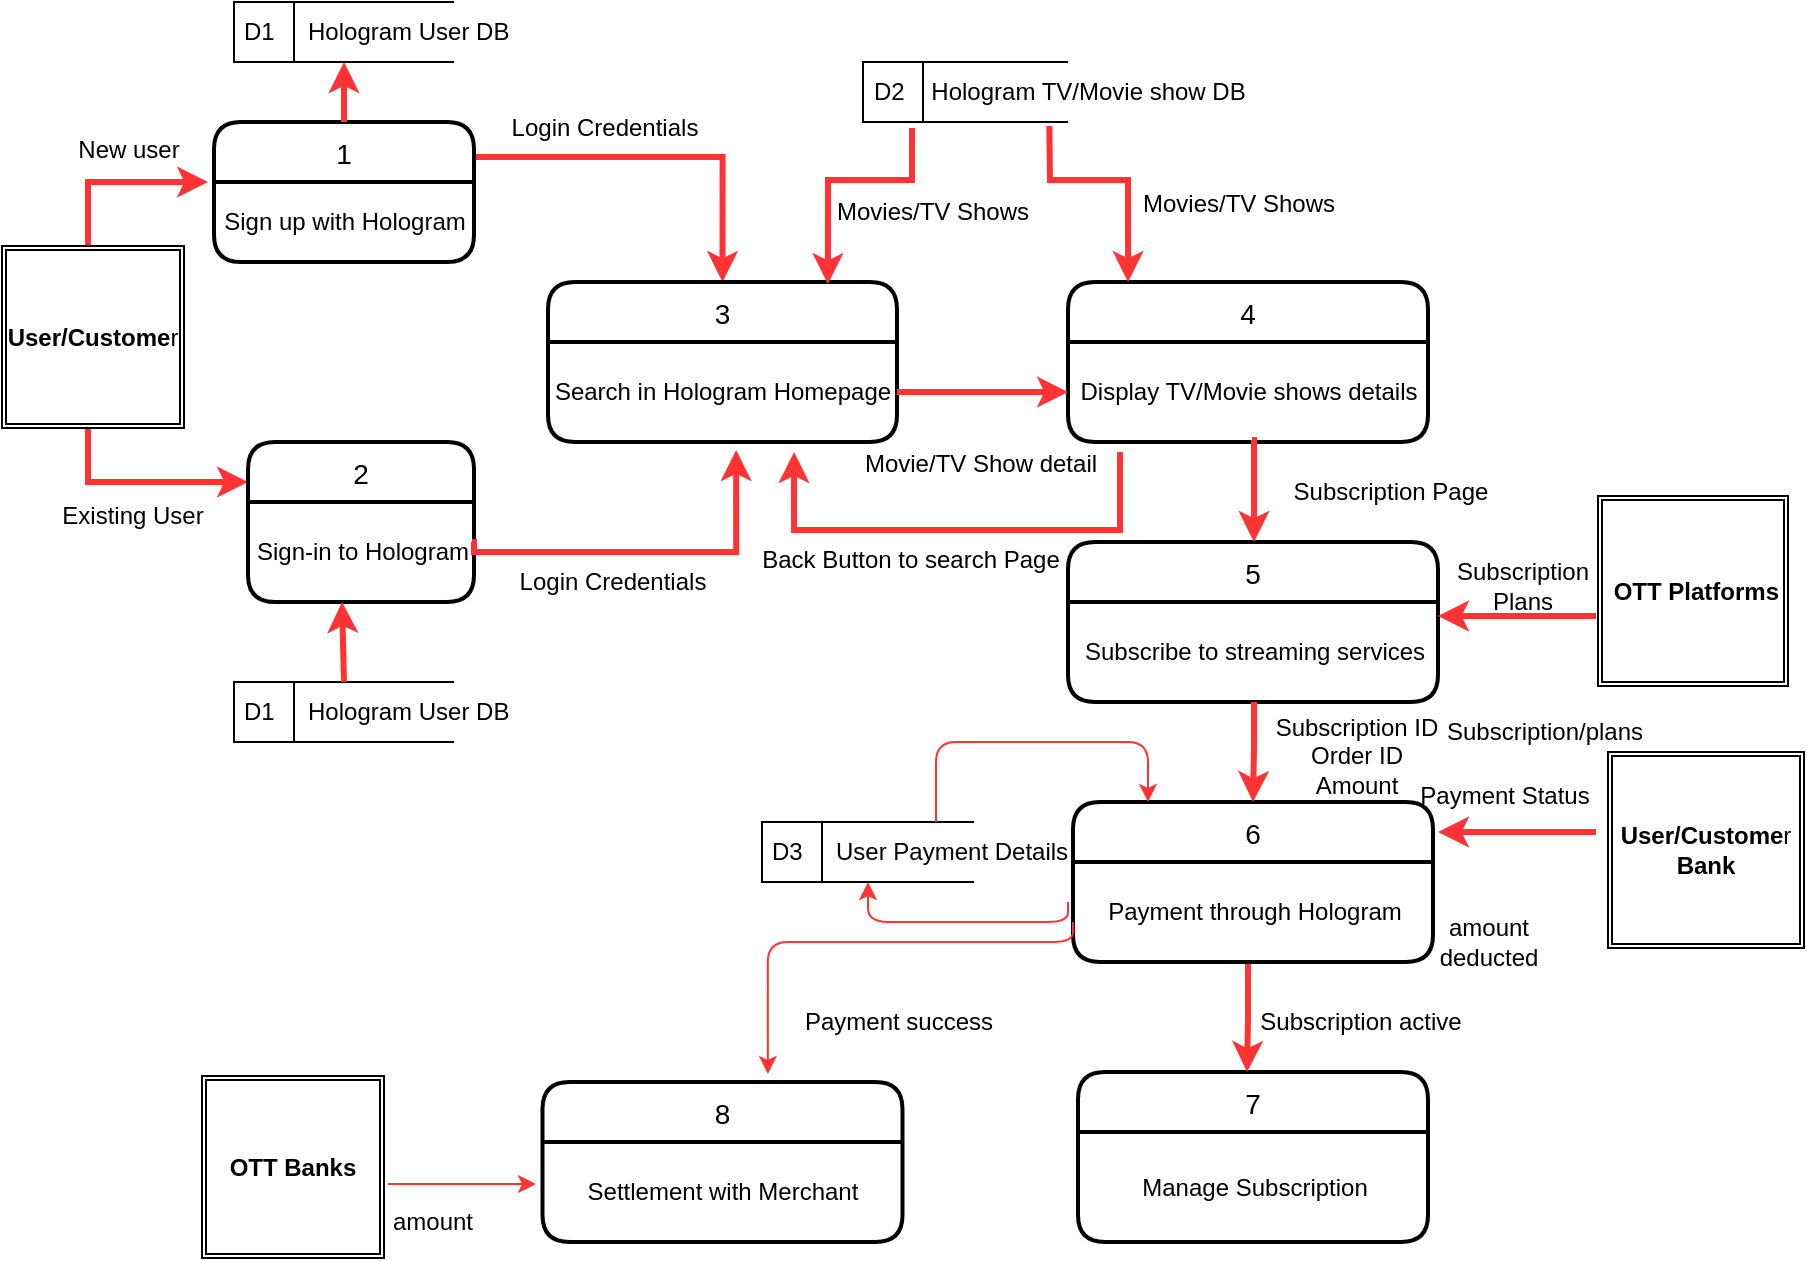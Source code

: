 <mxfile version="13.10.6" type="github">
  <diagram id="MY9PlB7ft-bpY4L-uhnj" name="Page-1">
    <mxGraphModel dx="946" dy="651" grid="0" gridSize="10" guides="1" tooltips="1" connect="1" arrows="1" fold="1" page="1" pageScale="1" pageWidth="827" pageHeight="1169" math="0" shadow="0">
      <root>
        <mxCell id="0" />
        <mxCell id="1" parent="0" />
        <mxCell id="Iza76VuhR1Gx-UY5kcg5-1" value="" style="endArrow=classic;html=1;fillColor=#FF0000;strokeColor=#FF3333;rounded=0;strokeWidth=3;" parent="1" edge="1">
          <mxGeometry width="50" height="50" relative="1" as="geometry">
            <mxPoint x="100" y="150" as="sourcePoint" />
            <mxPoint x="160" y="100" as="targetPoint" />
            <Array as="points">
              <mxPoint x="100" y="100" />
            </Array>
          </mxGeometry>
        </mxCell>
        <mxCell id="Iza76VuhR1Gx-UY5kcg5-2" value="" style="endArrow=classic;html=1;fillColor=#FF0000;strokeColor=#FF3333;exitX=0.75;exitY=1;exitDx=0;exitDy=0;entryX=0;entryY=0.25;entryDx=0;entryDy=0;rounded=0;strokeWidth=3;" parent="1" target="Iza76VuhR1Gx-UY5kcg5-6" edge="1">
          <mxGeometry width="50" height="50" relative="1" as="geometry">
            <mxPoint x="100" y="200" as="sourcePoint" />
            <mxPoint x="414" y="340" as="targetPoint" />
            <Array as="points">
              <mxPoint x="100" y="250" />
            </Array>
          </mxGeometry>
        </mxCell>
        <mxCell id="Iza76VuhR1Gx-UY5kcg5-3" value="" style="edgeStyle=segmentEdgeStyle;endArrow=classic;html=1;strokeColor=#FF3333;fillColor=#FF0000;entryX=0.5;entryY=0;entryDx=0;entryDy=0;exitX=1;exitY=0.25;exitDx=0;exitDy=0;rounded=0;strokeWidth=3;" parent="1" source="Iza76VuhR1Gx-UY5kcg5-4" target="Iza76VuhR1Gx-UY5kcg5-8" edge="1">
          <mxGeometry width="50" height="50" relative="1" as="geometry">
            <mxPoint x="570" y="170" as="sourcePoint" />
            <mxPoint x="499.72" y="141" as="targetPoint" />
            <Array as="points" />
          </mxGeometry>
        </mxCell>
        <mxCell id="Iza76VuhR1Gx-UY5kcg5-4" value="1" style="swimlane;childLayout=stackLayout;horizontal=1;startSize=30;horizontalStack=0;rounded=1;fontSize=14;fontStyle=0;strokeWidth=2;resizeParent=0;resizeLast=1;shadow=0;dashed=0;align=center;" parent="1" vertex="1">
          <mxGeometry x="163" y="70" width="130" height="70" as="geometry">
            <mxRectangle x="20" y="370" width="40" height="30" as="alternateBounds" />
          </mxGeometry>
        </mxCell>
        <mxCell id="Iza76VuhR1Gx-UY5kcg5-5" value="Sign up with Hologram" style="text;html=1;align=center;verticalAlign=middle;resizable=0;points=[];autosize=1;" parent="Iza76VuhR1Gx-UY5kcg5-4" vertex="1">
          <mxGeometry y="30" width="130" height="40" as="geometry" />
        </mxCell>
        <mxCell id="Iza76VuhR1Gx-UY5kcg5-6" value="2" style="swimlane;childLayout=stackLayout;horizontal=1;startSize=30;horizontalStack=0;rounded=1;fontSize=14;fontStyle=0;strokeWidth=2;resizeParent=0;resizeLast=1;shadow=0;dashed=0;align=center;" parent="1" vertex="1">
          <mxGeometry x="180" y="230" width="113" height="80" as="geometry">
            <mxRectangle x="20" y="370" width="40" height="30" as="alternateBounds" />
          </mxGeometry>
        </mxCell>
        <mxCell id="Iza76VuhR1Gx-UY5kcg5-7" value="Sign-in to Hologram" style="text;html=1;align=center;verticalAlign=middle;resizable=0;points=[];autosize=1;" parent="Iza76VuhR1Gx-UY5kcg5-6" vertex="1">
          <mxGeometry y="30" width="113" height="50" as="geometry" />
        </mxCell>
        <mxCell id="Iza76VuhR1Gx-UY5kcg5-8" value="3" style="swimlane;childLayout=stackLayout;horizontal=1;startSize=30;horizontalStack=0;rounded=1;fontSize=14;fontStyle=0;strokeWidth=2;resizeParent=0;resizeLast=1;shadow=0;dashed=0;align=center;" parent="1" vertex="1">
          <mxGeometry x="330" y="150" width="174.5" height="80" as="geometry">
            <mxRectangle x="20" y="370" width="40" height="30" as="alternateBounds" />
          </mxGeometry>
        </mxCell>
        <mxCell id="Iza76VuhR1Gx-UY5kcg5-9" value="Search in Hologram Homepage" style="text;html=1;align=center;verticalAlign=middle;resizable=0;points=[];autosize=1;" parent="Iza76VuhR1Gx-UY5kcg5-8" vertex="1">
          <mxGeometry y="30" width="174.5" height="50" as="geometry" />
        </mxCell>
        <mxCell id="Iza76VuhR1Gx-UY5kcg5-10" value="4" style="swimlane;childLayout=stackLayout;horizontal=1;startSize=30;horizontalStack=0;rounded=1;fontSize=14;fontStyle=0;strokeWidth=2;resizeParent=0;resizeLast=1;shadow=0;dashed=0;align=center;" parent="1" vertex="1">
          <mxGeometry x="590" y="150" width="180" height="80" as="geometry">
            <mxRectangle x="20" y="370" width="40" height="30" as="alternateBounds" />
          </mxGeometry>
        </mxCell>
        <mxCell id="Iza76VuhR1Gx-UY5kcg5-11" value="Display TV/Movie shows details" style="text;html=1;align=center;verticalAlign=middle;resizable=0;points=[];autosize=1;" parent="Iza76VuhR1Gx-UY5kcg5-10" vertex="1">
          <mxGeometry y="30" width="180" height="50" as="geometry" />
        </mxCell>
        <mxCell id="Iza76VuhR1Gx-UY5kcg5-12" value="D2&amp;nbsp; &amp;nbsp; Hologram TV/Movie show DB" style="html=1;dashed=0;whitespace=wrap;shape=mxgraph.dfd.dataStoreID;align=left;spacingLeft=3;points=[[0,0],[0.5,0],[1,0],[0,0.5],[1,0.5],[0,1],[0.5,1],[1,1]];" parent="1" vertex="1">
          <mxGeometry x="487.5" y="40" width="102.5" height="30" as="geometry" />
        </mxCell>
        <mxCell id="Iza76VuhR1Gx-UY5kcg5-13" value="D1&amp;nbsp; &amp;nbsp; &amp;nbsp;Hologram User DB" style="html=1;dashed=0;whitespace=wrap;shape=mxgraph.dfd.dataStoreID;align=left;spacingLeft=3;points=[[0,0],[0.5,0],[1,0],[0,0.5],[1,0.5],[0,1],[0.5,1],[1,1]];" parent="1" vertex="1">
          <mxGeometry x="173" y="350" width="110" height="30" as="geometry" />
        </mxCell>
        <mxCell id="Iza76VuhR1Gx-UY5kcg5-14" value="5" style="swimlane;childLayout=stackLayout;horizontal=1;startSize=30;horizontalStack=0;rounded=1;fontSize=14;fontStyle=0;strokeWidth=2;resizeParent=0;resizeLast=1;shadow=0;dashed=0;align=center;" parent="1" vertex="1">
          <mxGeometry x="590" y="280" width="185" height="80" as="geometry">
            <mxRectangle x="20" y="370" width="40" height="30" as="alternateBounds" />
          </mxGeometry>
        </mxCell>
        <mxCell id="Iza76VuhR1Gx-UY5kcg5-15" value="Subscribe to streaming services" style="text;html=1;align=center;verticalAlign=middle;resizable=0;points=[];autosize=1;" parent="Iza76VuhR1Gx-UY5kcg5-14" vertex="1">
          <mxGeometry y="30" width="185" height="50" as="geometry" />
        </mxCell>
        <mxCell id="Iza76VuhR1Gx-UY5kcg5-16" value="6" style="swimlane;childLayout=stackLayout;horizontal=1;startSize=30;horizontalStack=0;rounded=1;fontSize=14;fontStyle=0;strokeWidth=2;resizeParent=0;resizeLast=1;shadow=0;dashed=0;align=center;" parent="1" vertex="1">
          <mxGeometry x="592.5" y="410" width="180" height="80" as="geometry">
            <mxRectangle x="20" y="370" width="40" height="30" as="alternateBounds" />
          </mxGeometry>
        </mxCell>
        <mxCell id="Iza76VuhR1Gx-UY5kcg5-17" value="Payment through Hologram" style="text;html=1;align=center;verticalAlign=middle;resizable=0;points=[];autosize=1;" parent="Iza76VuhR1Gx-UY5kcg5-16" vertex="1">
          <mxGeometry y="30" width="180" height="50" as="geometry" />
        </mxCell>
        <mxCell id="Iza76VuhR1Gx-UY5kcg5-18" value="7" style="swimlane;childLayout=stackLayout;horizontal=1;startSize=30;horizontalStack=0;rounded=1;fontSize=14;fontStyle=0;strokeWidth=2;resizeParent=0;resizeLast=1;shadow=0;dashed=0;align=center;" parent="1" vertex="1">
          <mxGeometry x="595" y="545" width="175" height="85" as="geometry">
            <mxRectangle x="20" y="370" width="40" height="30" as="alternateBounds" />
          </mxGeometry>
        </mxCell>
        <mxCell id="Iza76VuhR1Gx-UY5kcg5-19" value="Manage Subscription" style="text;html=1;align=center;verticalAlign=middle;resizable=0;points=[];autosize=1;" parent="Iza76VuhR1Gx-UY5kcg5-18" vertex="1">
          <mxGeometry y="30" width="175" height="55" as="geometry" />
        </mxCell>
        <mxCell id="Iza76VuhR1Gx-UY5kcg5-20" value="8" style="swimlane;childLayout=stackLayout;horizontal=1;startSize=30;horizontalStack=0;rounded=1;fontSize=14;fontStyle=0;strokeWidth=2;resizeParent=0;resizeLast=1;shadow=0;dashed=0;align=center;" parent="1" vertex="1">
          <mxGeometry x="327.25" y="550" width="180" height="80" as="geometry">
            <mxRectangle x="20" y="370" width="40" height="30" as="alternateBounds" />
          </mxGeometry>
        </mxCell>
        <mxCell id="Iza76VuhR1Gx-UY5kcg5-21" value="Settlement with Merchant" style="text;html=1;align=center;verticalAlign=middle;resizable=0;points=[];autosize=1;" parent="Iza76VuhR1Gx-UY5kcg5-20" vertex="1">
          <mxGeometry y="30" width="180" height="50" as="geometry" />
        </mxCell>
        <mxCell id="Iza76VuhR1Gx-UY5kcg5-22" value="D1&amp;nbsp; &amp;nbsp; &amp;nbsp;Hologram User DB" style="html=1;dashed=0;whitespace=wrap;shape=mxgraph.dfd.dataStoreID;align=left;spacingLeft=3;points=[[0,0],[0.5,0],[1,0],[0,0.5],[1,0.5],[0,1],[0.5,1],[1,1]];" parent="1" vertex="1">
          <mxGeometry x="173" y="10" width="110" height="30" as="geometry" />
        </mxCell>
        <mxCell id="Iza76VuhR1Gx-UY5kcg5-23" value="" style="endArrow=classic;html=1;fillColor=#FF0000;strokeColor=#FF3333;entryX=0.5;entryY=1;entryDx=0;entryDy=0;exitX=0.5;exitY=0;exitDx=0;exitDy=0;rounded=0;strokeWidth=3;" parent="1" source="Iza76VuhR1Gx-UY5kcg5-4" target="Iza76VuhR1Gx-UY5kcg5-22" edge="1">
          <mxGeometry width="50" height="50" relative="1" as="geometry">
            <mxPoint x="218" y="67" as="sourcePoint" />
            <mxPoint x="250" y="58" as="targetPoint" />
          </mxGeometry>
        </mxCell>
        <mxCell id="Iza76VuhR1Gx-UY5kcg5-24" value="" style="edgeStyle=segmentEdgeStyle;endArrow=classic;html=1;strokeColor=#FF3333;fillColor=#FF0000;entryX=0.539;entryY=1.08;entryDx=0;entryDy=0;entryPerimeter=0;exitX=0.991;exitY=0.4;exitDx=0;exitDy=0;exitPerimeter=0;rounded=0;strokeWidth=3;" parent="1" source="Iza76VuhR1Gx-UY5kcg5-7" target="Iza76VuhR1Gx-UY5kcg5-9" edge="1">
          <mxGeometry width="50" height="50" relative="1" as="geometry">
            <mxPoint x="293" y="277" as="sourcePoint" />
            <mxPoint x="488" y="217" as="targetPoint" />
            <Array as="points">
              <mxPoint x="293" y="280" />
              <mxPoint x="293" y="285" />
              <mxPoint x="424" y="285" />
            </Array>
          </mxGeometry>
        </mxCell>
        <mxCell id="Iza76VuhR1Gx-UY5kcg5-25" value="" style="endArrow=classic;html=1;fillColor=#FF0000;strokeColor=#FF3333;exitX=0.5;exitY=0;exitDx=0;exitDy=0;entryX=0.416;entryY=1;entryDx=0;entryDy=0;entryPerimeter=0;rounded=0;strokeWidth=3;" parent="1" source="Iza76VuhR1Gx-UY5kcg5-13" target="Iza76VuhR1Gx-UY5kcg5-7" edge="1">
          <mxGeometry width="50" height="50" relative="1" as="geometry">
            <mxPoint x="110" y="210" as="sourcePoint" />
            <mxPoint x="230" y="313" as="targetPoint" />
            <Array as="points" />
          </mxGeometry>
        </mxCell>
        <mxCell id="Iza76VuhR1Gx-UY5kcg5-26" value="" style="endArrow=classic;html=1;fillColor=#FF0000;strokeColor=#FF3333;entryX=0.802;entryY=0.013;entryDx=0;entryDy=0;entryPerimeter=0;rounded=0;strokeWidth=3;" parent="1" target="Iza76VuhR1Gx-UY5kcg5-8" edge="1">
          <mxGeometry width="50" height="50" relative="1" as="geometry">
            <mxPoint x="512" y="73" as="sourcePoint" />
            <mxPoint x="475" y="145" as="targetPoint" />
            <Array as="points">
              <mxPoint x="512" y="99" />
              <mxPoint x="470" y="99" />
            </Array>
          </mxGeometry>
        </mxCell>
        <mxCell id="Iza76VuhR1Gx-UY5kcg5-27" value="" style="edgeStyle=segmentEdgeStyle;endArrow=classic;html=1;strokeColor=#FF3333;fillColor=#FF0000;rounded=0;strokeWidth=3;" parent="1" source="Iza76VuhR1Gx-UY5kcg5-9" edge="1">
          <mxGeometry width="50" height="50" relative="1" as="geometry">
            <mxPoint x="520" y="210" as="sourcePoint" />
            <mxPoint x="590" y="205" as="targetPoint" />
            <Array as="points" />
          </mxGeometry>
        </mxCell>
        <mxCell id="Iza76VuhR1Gx-UY5kcg5-28" value="" style="edgeStyle=segmentEdgeStyle;endArrow=classic;html=1;strokeColor=#FF3333;fillColor=#FF0000;exitX=0.511;exitY=0.98;exitDx=0;exitDy=0;exitPerimeter=0;rounded=0;strokeWidth=3;" parent="1" source="Iza76VuhR1Gx-UY5kcg5-11" edge="1">
          <mxGeometry width="50" height="50" relative="1" as="geometry">
            <mxPoint x="683" y="240" as="sourcePoint" />
            <mxPoint x="683" y="280" as="targetPoint" />
            <Array as="points">
              <mxPoint x="683" y="229" />
            </Array>
          </mxGeometry>
        </mxCell>
        <mxCell id="Iza76VuhR1Gx-UY5kcg5-29" value="" style="edgeStyle=segmentEdgeStyle;endArrow=classic;html=1;strokeColor=#FF3333;fillColor=#FF0000;entryX=0.5;entryY=0;entryDx=0;entryDy=0;rounded=0;strokeWidth=3;" parent="1" target="Iza76VuhR1Gx-UY5kcg5-16" edge="1">
          <mxGeometry width="50" height="50" relative="1" as="geometry">
            <mxPoint x="683" y="360" as="sourcePoint" />
            <mxPoint x="693" y="380" as="targetPoint" />
            <Array as="points">
              <mxPoint x="683" y="383" />
            </Array>
          </mxGeometry>
        </mxCell>
        <mxCell id="Iza76VuhR1Gx-UY5kcg5-30" value="" style="edgeStyle=segmentEdgeStyle;endArrow=classic;html=1;strokeColor=#FF3333;fillColor=#FF0000;entryX=0.5;entryY=0;entryDx=0;entryDy=0;rounded=0;strokeWidth=3;" parent="1" edge="1">
          <mxGeometry width="50" height="50" relative="1" as="geometry">
            <mxPoint x="680" y="491" as="sourcePoint" />
            <mxPoint x="679.5" y="545" as="targetPoint" />
            <Array as="points">
              <mxPoint x="680" y="518" />
            </Array>
          </mxGeometry>
        </mxCell>
        <mxCell id="Iza76VuhR1Gx-UY5kcg5-31" value="" style="edgeStyle=segmentEdgeStyle;endArrow=classic;html=1;strokeColor=#FF3333;fillColor=#FF0000;exitX=0;exitY=0.75;exitDx=0;exitDy=0;entryX=0.626;entryY=-0.05;entryDx=0;entryDy=0;entryPerimeter=0;" parent="1" source="Iza76VuhR1Gx-UY5kcg5-16" target="Iza76VuhR1Gx-UY5kcg5-20" edge="1">
          <mxGeometry width="50" height="50" relative="1" as="geometry">
            <mxPoint x="561" y="480" as="sourcePoint" />
            <mxPoint x="440" y="540" as="targetPoint" />
            <Array as="points">
              <mxPoint x="593" y="480" />
              <mxPoint x="440" y="480" />
            </Array>
          </mxGeometry>
        </mxCell>
        <mxCell id="Iza76VuhR1Gx-UY5kcg5-32" value="" style="endArrow=classic;html=1;fillColor=#FF0000;strokeColor=#FF3333;exitX=0.909;exitY=1.067;exitDx=0;exitDy=0;exitPerimeter=0;entryX=0.167;entryY=0;entryDx=0;entryDy=0;entryPerimeter=0;rounded=0;strokeWidth=3;" parent="1" source="Iza76VuhR1Gx-UY5kcg5-12" target="Iza76VuhR1Gx-UY5kcg5-10" edge="1">
          <mxGeometry width="50" height="50" relative="1" as="geometry">
            <mxPoint x="480" y="113" as="sourcePoint" />
            <mxPoint x="630" y="102" as="targetPoint" />
            <Array as="points">
              <mxPoint x="581" y="99" />
              <mxPoint x="620" y="99" />
            </Array>
          </mxGeometry>
        </mxCell>
        <mxCell id="Iza76VuhR1Gx-UY5kcg5-33" value="" style="edgeStyle=segmentEdgeStyle;endArrow=classic;html=1;strokeColor=#FF3333;fillColor=#FF0000;rounded=0;strokeWidth=3;" parent="1" target="Iza76VuhR1Gx-UY5kcg5-15" edge="1">
          <mxGeometry width="50" height="50" relative="1" as="geometry">
            <mxPoint x="810" y="317" as="sourcePoint" />
            <mxPoint x="778" y="339" as="targetPoint" />
            <Array as="points">
              <mxPoint x="854" y="317" />
              <mxPoint x="854" y="317" />
            </Array>
          </mxGeometry>
        </mxCell>
        <mxCell id="Iza76VuhR1Gx-UY5kcg5-34" value="D3&amp;nbsp; &amp;nbsp; &amp;nbsp;User Payment Details" style="html=1;dashed=0;whitespace=wrap;shape=mxgraph.dfd.dataStoreID;align=left;spacingLeft=3;points=[[0,0],[0.5,0],[1,0],[0,0.5],[1,0.5],[0,1],[0.5,1],[1,1]];" parent="1" vertex="1">
          <mxGeometry x="437" y="420" width="106" height="30" as="geometry" />
        </mxCell>
        <mxCell id="Iza76VuhR1Gx-UY5kcg5-35" value="" style="edgeStyle=segmentEdgeStyle;endArrow=classic;html=1;strokeColor=#FF3333;fillColor=#FF0000;" parent="1" edge="1">
          <mxGeometry width="50" height="50" relative="1" as="geometry">
            <mxPoint x="524" y="420" as="sourcePoint" />
            <mxPoint x="630" y="410" as="targetPoint" />
            <Array as="points">
              <mxPoint x="524" y="380" />
              <mxPoint x="630" y="380" />
            </Array>
          </mxGeometry>
        </mxCell>
        <mxCell id="Iza76VuhR1Gx-UY5kcg5-36" value="" style="edgeStyle=segmentEdgeStyle;endArrow=classic;html=1;strokeColor=#FF3333;fillColor=#FF0000;entryX=0.5;entryY=1;entryDx=0;entryDy=0;" parent="1" target="Iza76VuhR1Gx-UY5kcg5-34" edge="1">
          <mxGeometry width="50" height="50" relative="1" as="geometry">
            <mxPoint x="590" y="460" as="sourcePoint" />
            <mxPoint x="490" y="460" as="targetPoint" />
            <Array as="points">
              <mxPoint x="590" y="470" />
              <mxPoint x="490" y="470" />
            </Array>
          </mxGeometry>
        </mxCell>
        <mxCell id="Iza76VuhR1Gx-UY5kcg5-38" value="" style="edgeStyle=segmentEdgeStyle;endArrow=classic;html=1;strokeColor=#FF3333;fillColor=#FF0000;exitX=1;exitY=0.75;exitDx=0;exitDy=0;" parent="1" edge="1">
          <mxGeometry width="50" height="50" relative="1" as="geometry">
            <mxPoint x="250" y="601" as="sourcePoint" />
            <mxPoint x="324" y="601" as="targetPoint" />
            <Array as="points">
              <mxPoint x="324" y="601" />
            </Array>
          </mxGeometry>
        </mxCell>
        <mxCell id="Iza76VuhR1Gx-UY5kcg5-39" value="&lt;span style=&quot;color: rgba(0 , 0 , 0 , 0) ; font-family: monospace ; font-size: 0px&quot;&gt;%3CmxGraphModel%3E%3Croot%3E%3CmxCell%20id%3D%220%22%2F%3E%3CmxCell%20id%3D%221%22%20parent%3D%220%22%2F%3E%3CmxCell%20id%3D%222%22%20value%3D%22Login%20Credential%22%20style%3D%22text%3Bhtml%3D1%3Balign%3Dcenter%3BverticalAlign%3Dmiddle%3Bresizable%3D0%3Bpoints%3D%5B%5D%3Bautosize%3D1%3B%22%20vertex%3D%221%22%20parent%3D%221%22%3E%3CmxGeometry%20x%3D%22360%22%20y%3D%2260%22%20width%3D%22100%22%20height%3D%2220%22%20as%3D%22geometry%22%2F%3E%3C%2FmxCell%3E%3C%2Froot%3E%3C%2FmxGraphModel%3E&lt;/span&gt;" style="text;html=1;resizable=0;autosize=1;align=center;verticalAlign=middle;points=[];fillColor=none;strokeColor=none;rounded=0;" parent="1" vertex="1">
          <mxGeometry x="400" y="310" width="20" height="20" as="geometry" />
        </mxCell>
        <mxCell id="Iza76VuhR1Gx-UY5kcg5-40" value="New user" style="text;html=1;align=center;verticalAlign=middle;resizable=0;points=[];autosize=1;" parent="1" vertex="1">
          <mxGeometry x="85" y="74" width="70" height="20" as="geometry" />
        </mxCell>
        <mxCell id="Iza76VuhR1Gx-UY5kcg5-41" value="Existing User" style="text;html=1;align=center;verticalAlign=middle;resizable=0;points=[];autosize=1;" parent="1" vertex="1">
          <mxGeometry x="77" y="257" width="90" height="20" as="geometry" />
        </mxCell>
        <mxCell id="Iza76VuhR1Gx-UY5kcg5-42" value="Login Credentials" style="text;html=1;align=center;verticalAlign=middle;resizable=0;points=[];autosize=1;" parent="1" vertex="1">
          <mxGeometry x="306" y="64" width="103" height="18" as="geometry" />
        </mxCell>
        <mxCell id="Iza76VuhR1Gx-UY5kcg5-43" value="Login Credentials" style="text;html=1;align=center;verticalAlign=middle;resizable=0;points=[];autosize=1;" parent="1" vertex="1">
          <mxGeometry x="310" y="291" width="103" height="18" as="geometry" />
        </mxCell>
        <mxCell id="Iza76VuhR1Gx-UY5kcg5-44" value="Movie/TV Show detail" style="text;html=1;align=center;verticalAlign=middle;resizable=0;points=[];autosize=1;" parent="1" vertex="1">
          <mxGeometry x="483" y="232" width="126" height="18" as="geometry" />
        </mxCell>
        <mxCell id="Iza76VuhR1Gx-UY5kcg5-45" value="Subscription Page" style="text;html=1;align=center;verticalAlign=middle;resizable=0;points=[];autosize=1;" parent="1" vertex="1">
          <mxGeometry x="697" y="246" width="107" height="18" as="geometry" />
        </mxCell>
        <mxCell id="Iza76VuhR1Gx-UY5kcg5-46" value="Subscription/plans" style="text;html=1;align=center;verticalAlign=middle;resizable=0;points=[];autosize=1;" parent="1" vertex="1">
          <mxGeometry x="772.5" y="365" width="110" height="20" as="geometry" />
        </mxCell>
        <mxCell id="Iza76VuhR1Gx-UY5kcg5-47" value="&lt;div&gt;Subscription ID&lt;/div&gt;&lt;div&gt;Order ID&lt;/div&gt;&lt;div&gt;Amount&lt;br&gt;&lt;/div&gt;" style="text;html=1;align=center;verticalAlign=middle;resizable=0;points=[];autosize=1;" parent="1" vertex="1">
          <mxGeometry x="688" y="364" width="91" height="46" as="geometry" />
        </mxCell>
        <mxCell id="Iza76VuhR1Gx-UY5kcg5-48" value="amount &lt;br&gt;deducted" style="text;html=1;align=center;verticalAlign=middle;resizable=0;points=[];autosize=1;" parent="1" vertex="1">
          <mxGeometry x="770" y="465" width="60" height="30" as="geometry" />
        </mxCell>
        <mxCell id="Iza76VuhR1Gx-UY5kcg5-49" value="Subscription active" style="text;html=1;align=center;verticalAlign=middle;resizable=0;points=[];autosize=1;" parent="1" vertex="1">
          <mxGeometry x="680" y="511" width="111" height="18" as="geometry" />
        </mxCell>
        <mxCell id="Iza76VuhR1Gx-UY5kcg5-50" value="Payment success" style="text;html=1;align=center;verticalAlign=middle;resizable=0;points=[];autosize=1;" parent="1" vertex="1">
          <mxGeometry x="450" y="510" width="110" height="20" as="geometry" />
        </mxCell>
        <mxCell id="Iza76VuhR1Gx-UY5kcg5-51" value="amount" style="text;html=1;align=center;verticalAlign=middle;resizable=0;points=[];autosize=1;" parent="1" vertex="1">
          <mxGeometry x="242.25" y="610" width="60" height="20" as="geometry" />
        </mxCell>
        <mxCell id="StVCQytyxGDM6ouXBsY7-1" value="&lt;b&gt;User/Custome&lt;/b&gt;r" style="shape=ext;double=1;whiteSpace=wrap;html=1;aspect=fixed;" vertex="1" parent="1">
          <mxGeometry x="57" y="132" width="91" height="91" as="geometry" />
        </mxCell>
        <mxCell id="StVCQytyxGDM6ouXBsY7-3" value="Movies/TV Shows" style="text;html=1;align=center;verticalAlign=middle;resizable=0;points=[];autosize=1;" vertex="1" parent="1">
          <mxGeometry x="469" y="106" width="106" height="18" as="geometry" />
        </mxCell>
        <mxCell id="StVCQytyxGDM6ouXBsY7-4" value="Movies/TV Shows" style="text;html=1;align=center;verticalAlign=middle;resizable=0;points=[];autosize=1;" vertex="1" parent="1">
          <mxGeometry x="622" y="102" width="106" height="18" as="geometry" />
        </mxCell>
        <mxCell id="StVCQytyxGDM6ouXBsY7-5" value="&lt;b&gt;&lt;span&gt;&amp;nbsp;OTT Platforms&lt;/span&gt;&lt;/b&gt;" style="shape=ext;double=1;whiteSpace=wrap;html=1;aspect=fixed;" vertex="1" parent="1">
          <mxGeometry x="855" y="257" width="95" height="95" as="geometry" />
        </mxCell>
        <mxCell id="StVCQytyxGDM6ouXBsY7-6" value="&lt;b&gt;User/Custome&lt;/b&gt;r &lt;b&gt;Bank&lt;/b&gt;" style="shape=ext;double=1;whiteSpace=wrap;html=1;aspect=fixed;" vertex="1" parent="1">
          <mxGeometry x="860" y="385" width="98" height="98" as="geometry" />
        </mxCell>
        <mxCell id="StVCQytyxGDM6ouXBsY7-8" value="&lt;b&gt;OTT Banks&lt;/b&gt;" style="shape=ext;double=1;whiteSpace=wrap;html=1;aspect=fixed;" vertex="1" parent="1">
          <mxGeometry x="157" y="547" width="91" height="91" as="geometry" />
        </mxCell>
        <mxCell id="StVCQytyxGDM6ouXBsY7-9" value="" style="edgeStyle=segmentEdgeStyle;endArrow=classic;html=1;strokeColor=#FF3333;fillColor=#FF0000;rounded=0;strokeWidth=3;entryX=0.705;entryY=1.1;entryDx=0;entryDy=0;entryPerimeter=0;" edge="1" parent="1" target="Iza76VuhR1Gx-UY5kcg5-9">
          <mxGeometry width="50" height="50" relative="1" as="geometry">
            <mxPoint x="616" y="235" as="sourcePoint" />
            <mxPoint x="600" y="215" as="targetPoint" />
            <Array as="points">
              <mxPoint x="616" y="274" />
              <mxPoint x="453" y="274" />
            </Array>
          </mxGeometry>
        </mxCell>
        <mxCell id="StVCQytyxGDM6ouXBsY7-10" value="Back Button to search Page" style="text;html=1;align=center;verticalAlign=middle;resizable=0;points=[];autosize=1;" vertex="1" parent="1">
          <mxGeometry x="431" y="280" width="159" height="18" as="geometry" />
        </mxCell>
        <mxCell id="StVCQytyxGDM6ouXBsY7-11" value="&lt;div&gt;Subscription &lt;br&gt;&lt;/div&gt;&lt;div&gt;Plans&lt;/div&gt;" style="text;html=1;align=center;verticalAlign=middle;resizable=0;points=[];autosize=1;" vertex="1" parent="1">
          <mxGeometry x="779" y="286" width="76" height="32" as="geometry" />
        </mxCell>
        <mxCell id="StVCQytyxGDM6ouXBsY7-13" value="" style="edgeStyle=segmentEdgeStyle;endArrow=classic;html=1;strokeColor=#FF3333;fillColor=#FF0000;rounded=0;strokeWidth=3;" edge="1" parent="1">
          <mxGeometry width="50" height="50" relative="1" as="geometry">
            <mxPoint x="810" y="425" as="sourcePoint" />
            <mxPoint x="775" y="425" as="targetPoint" />
            <Array as="points">
              <mxPoint x="854" y="425" />
              <mxPoint x="854" y="425" />
            </Array>
          </mxGeometry>
        </mxCell>
        <mxCell id="StVCQytyxGDM6ouXBsY7-15" value="Payment Status" style="text;html=1;align=center;verticalAlign=middle;resizable=0;points=[];autosize=1;" vertex="1" parent="1">
          <mxGeometry x="760" y="398" width="95" height="18" as="geometry" />
        </mxCell>
      </root>
    </mxGraphModel>
  </diagram>
</mxfile>
